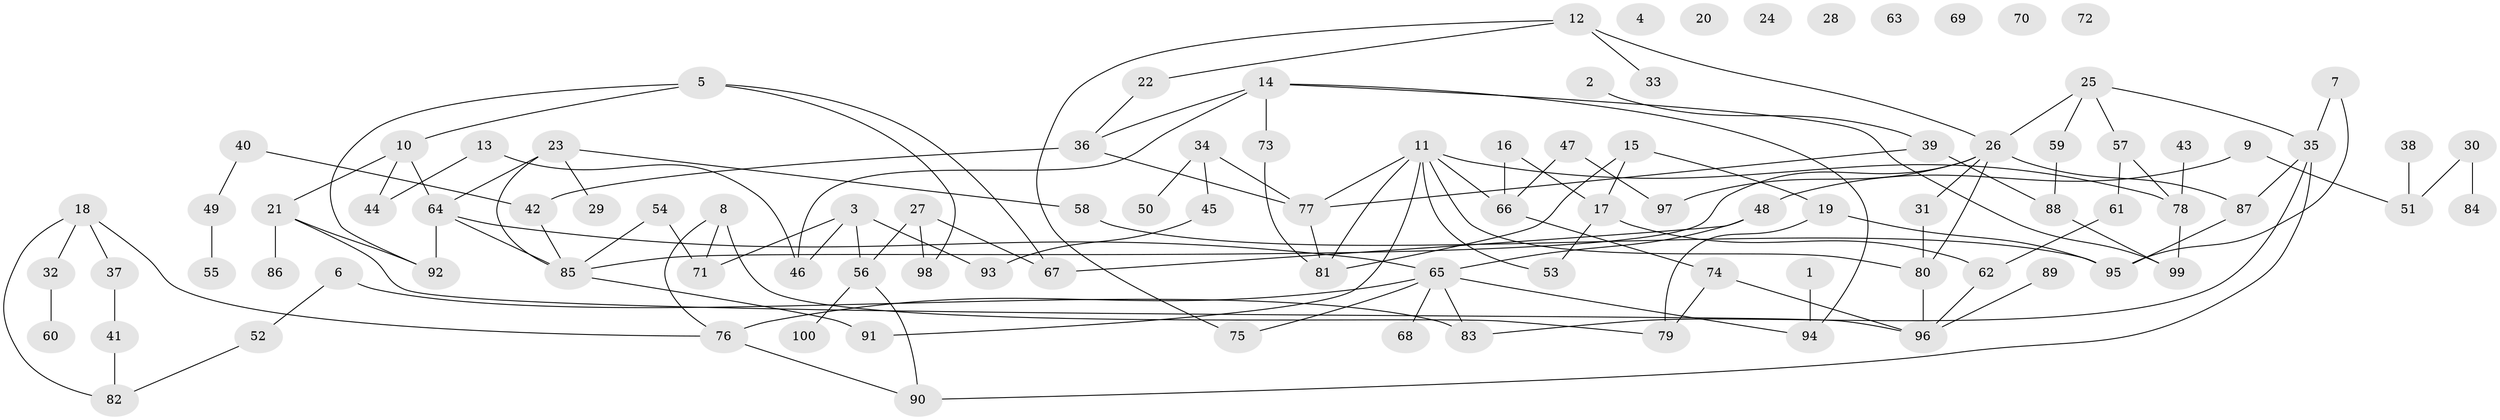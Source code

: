 // Generated by graph-tools (version 1.1) at 2025/00/03/09/25 03:00:41]
// undirected, 100 vertices, 131 edges
graph export_dot {
graph [start="1"]
  node [color=gray90,style=filled];
  1;
  2;
  3;
  4;
  5;
  6;
  7;
  8;
  9;
  10;
  11;
  12;
  13;
  14;
  15;
  16;
  17;
  18;
  19;
  20;
  21;
  22;
  23;
  24;
  25;
  26;
  27;
  28;
  29;
  30;
  31;
  32;
  33;
  34;
  35;
  36;
  37;
  38;
  39;
  40;
  41;
  42;
  43;
  44;
  45;
  46;
  47;
  48;
  49;
  50;
  51;
  52;
  53;
  54;
  55;
  56;
  57;
  58;
  59;
  60;
  61;
  62;
  63;
  64;
  65;
  66;
  67;
  68;
  69;
  70;
  71;
  72;
  73;
  74;
  75;
  76;
  77;
  78;
  79;
  80;
  81;
  82;
  83;
  84;
  85;
  86;
  87;
  88;
  89;
  90;
  91;
  92;
  93;
  94;
  95;
  96;
  97;
  98;
  99;
  100;
  1 -- 94;
  2 -- 39;
  3 -- 46;
  3 -- 56;
  3 -- 71;
  3 -- 93;
  5 -- 10;
  5 -- 67;
  5 -- 92;
  5 -- 98;
  6 -- 52;
  6 -- 83;
  7 -- 35;
  7 -- 95;
  8 -- 71;
  8 -- 76;
  8 -- 79;
  9 -- 48;
  9 -- 51;
  10 -- 21;
  10 -- 44;
  10 -- 64;
  11 -- 53;
  11 -- 66;
  11 -- 77;
  11 -- 78;
  11 -- 80;
  11 -- 81;
  11 -- 91;
  12 -- 22;
  12 -- 26;
  12 -- 33;
  12 -- 75;
  13 -- 44;
  13 -- 46;
  14 -- 36;
  14 -- 46;
  14 -- 73;
  14 -- 94;
  14 -- 99;
  15 -- 17;
  15 -- 19;
  15 -- 81;
  16 -- 17;
  16 -- 66;
  17 -- 53;
  17 -- 62;
  18 -- 32;
  18 -- 37;
  18 -- 76;
  18 -- 82;
  19 -- 79;
  19 -- 95;
  21 -- 86;
  21 -- 92;
  21 -- 96;
  22 -- 36;
  23 -- 29;
  23 -- 58;
  23 -- 64;
  23 -- 85;
  25 -- 26;
  25 -- 35;
  25 -- 57;
  25 -- 59;
  26 -- 31;
  26 -- 80;
  26 -- 85;
  26 -- 87;
  26 -- 97;
  27 -- 56;
  27 -- 67;
  27 -- 98;
  30 -- 51;
  30 -- 84;
  31 -- 80;
  32 -- 60;
  34 -- 45;
  34 -- 50;
  34 -- 77;
  35 -- 83;
  35 -- 87;
  35 -- 90;
  36 -- 42;
  36 -- 77;
  37 -- 41;
  38 -- 51;
  39 -- 77;
  39 -- 88;
  40 -- 42;
  40 -- 49;
  41 -- 82;
  42 -- 85;
  43 -- 78;
  45 -- 93;
  47 -- 66;
  47 -- 97;
  48 -- 65;
  48 -- 67;
  49 -- 55;
  52 -- 82;
  54 -- 71;
  54 -- 85;
  56 -- 90;
  56 -- 100;
  57 -- 61;
  57 -- 78;
  58 -- 95;
  59 -- 88;
  61 -- 62;
  62 -- 96;
  64 -- 65;
  64 -- 85;
  64 -- 92;
  65 -- 68;
  65 -- 75;
  65 -- 76;
  65 -- 83;
  65 -- 94;
  66 -- 74;
  73 -- 81;
  74 -- 79;
  74 -- 96;
  76 -- 90;
  77 -- 81;
  78 -- 99;
  80 -- 96;
  85 -- 91;
  87 -- 95;
  88 -- 99;
  89 -- 96;
}
